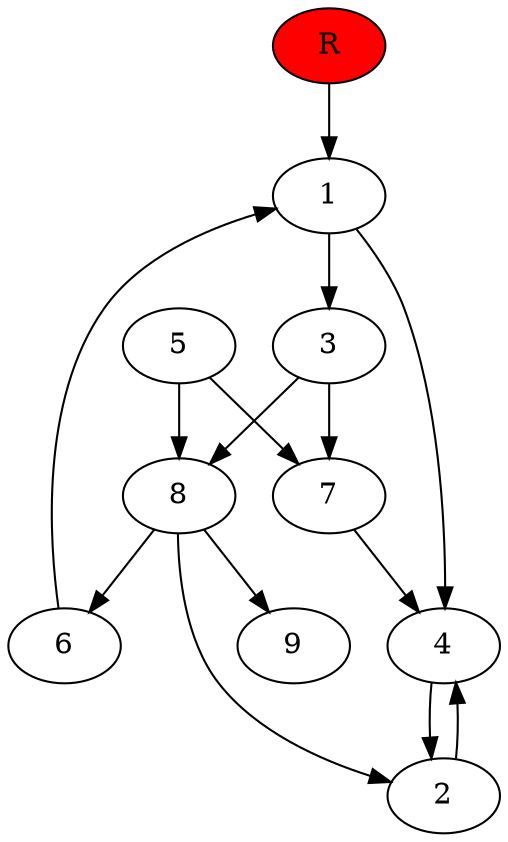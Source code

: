 digraph prb33010 {
	1
	2
	3
	4
	5
	6
	7
	8
	R [fillcolor="#ff0000" style=filled]
	1 -> 3
	1 -> 4
	2 -> 4
	3 -> 7
	3 -> 8
	4 -> 2
	5 -> 7
	5 -> 8
	6 -> 1
	7 -> 4
	8 -> 2
	8 -> 6
	8 -> 9
	R -> 1
}
